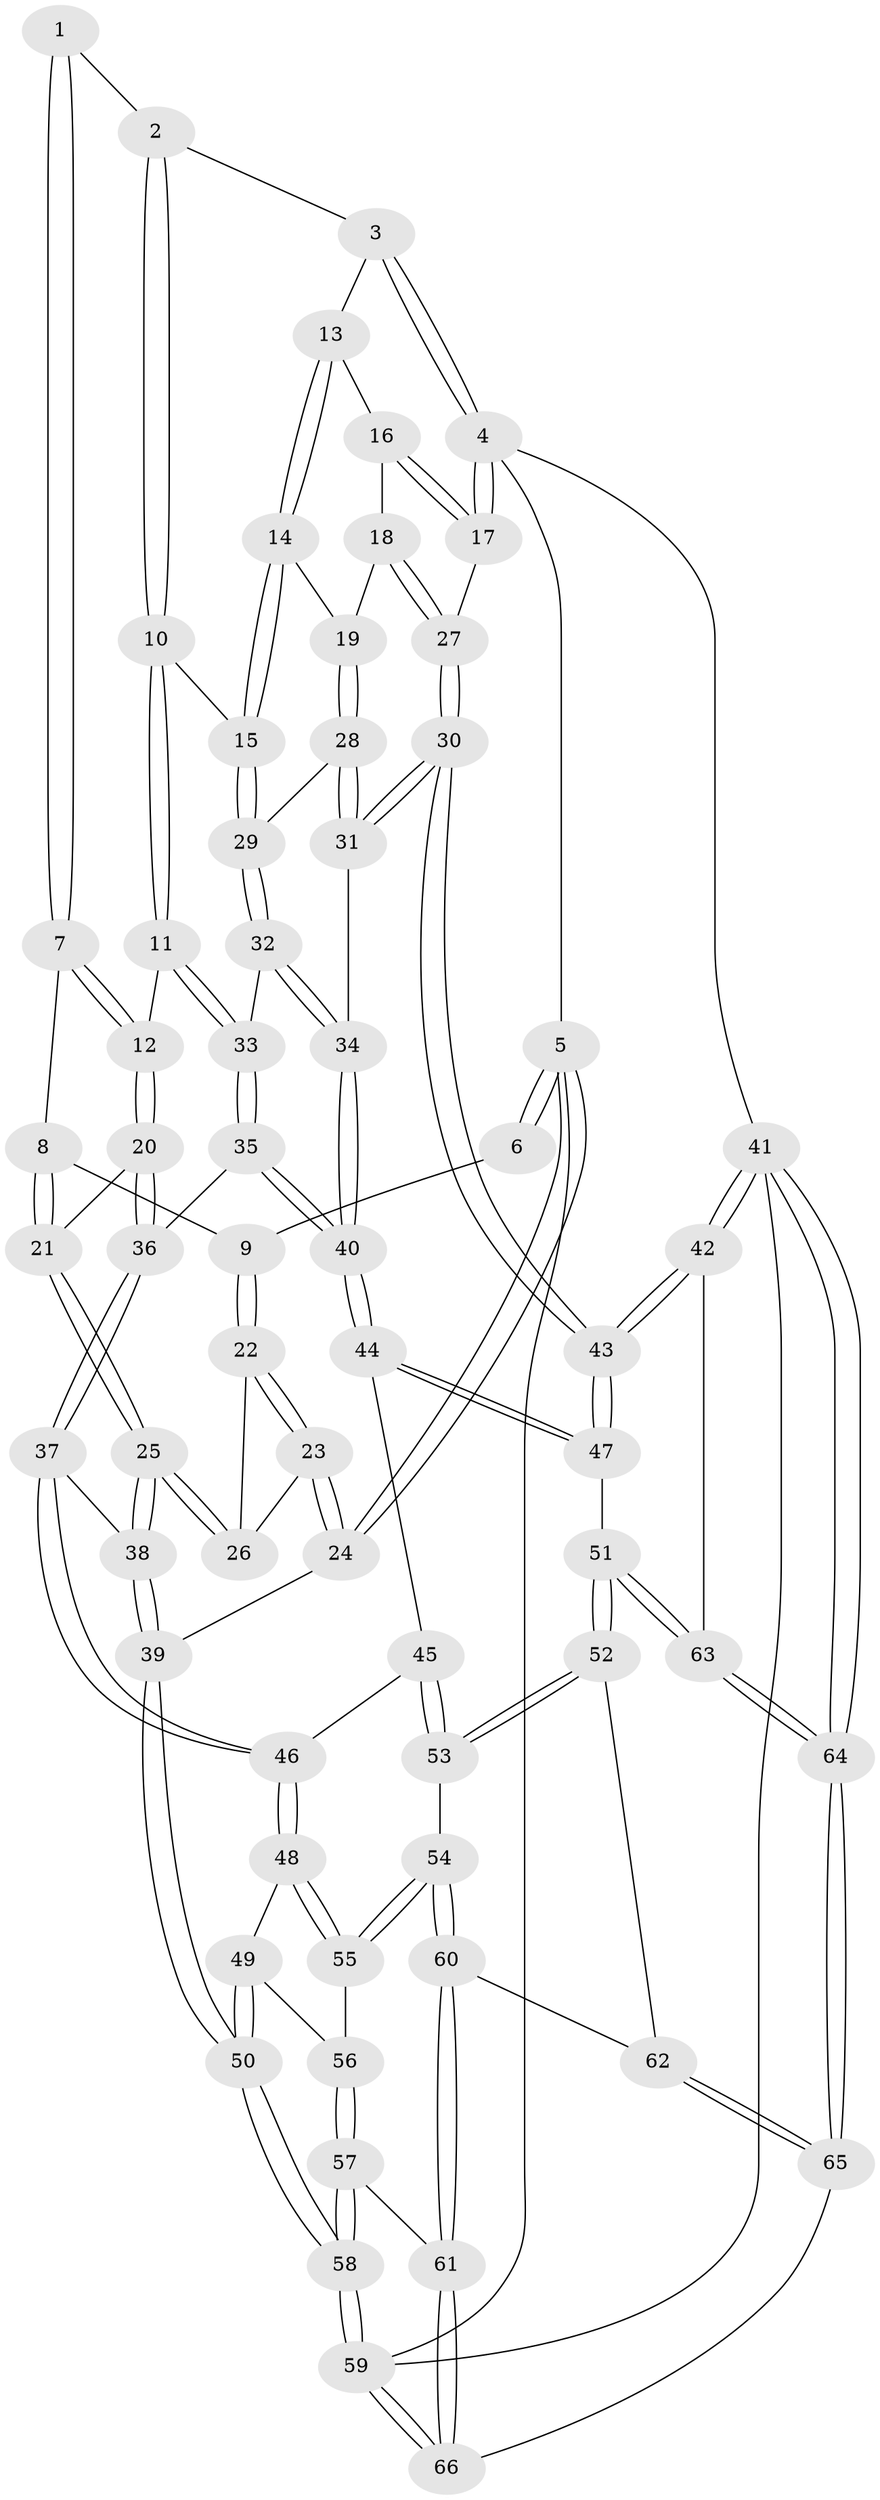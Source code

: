 // coarse degree distribution, {2: 0.1, 3: 0.625, 4: 0.2, 6: 0.05, 5: 0.025}
// Generated by graph-tools (version 1.1) at 2025/54/03/04/25 22:54:10]
// undirected, 66 vertices, 162 edges
graph export_dot {
  node [color=gray90,style=filled];
  1 [pos="+0.39491405732199325+0"];
  2 [pos="+0.5143183889666266+0"];
  3 [pos="+0.6317632833288479+0"];
  4 [pos="+1+0"];
  5 [pos="+0+0"];
  6 [pos="+0.08439946938895221+0"];
  7 [pos="+0.31307041189198065+0.15317383136876037"];
  8 [pos="+0.1902749785651648+0.16651413979878069"];
  9 [pos="+0.18404000887223346+0.1659373875319249"];
  10 [pos="+0.5385689911920238+0.18464364249232437"];
  11 [pos="+0.5081350916563987+0.2028242256830459"];
  12 [pos="+0.4085938188019977+0.23319201398945022"];
  13 [pos="+0.7316729226072703+0.051393666333656815"];
  14 [pos="+0.7015301139444698+0.12130087628575151"];
  15 [pos="+0.5673586285564477+0.19688092593064968"];
  16 [pos="+0.8286683992103627+0.09953381254042658"];
  17 [pos="+1+0"];
  18 [pos="+0.8053070018957716+0.202852204673066"];
  19 [pos="+0.8016134295046395+0.20722105231103932"];
  20 [pos="+0.36936549566103055+0.31773768396058194"];
  21 [pos="+0.2941578317837224+0.3223113161818211"];
  22 [pos="+0.15572402744848513+0.19127616428104388"];
  23 [pos="+0+0.23056860894770956"];
  24 [pos="+0+0.23361464011709474"];
  25 [pos="+0.1865918486508644+0.3680634791152647"];
  26 [pos="+0.18199266754600238+0.3572698312718746"];
  27 [pos="+1+0.16167097808077668"];
  28 [pos="+0.7893865260893662+0.243352170319256"];
  29 [pos="+0.6022661301116313+0.23120442379674913"];
  30 [pos="+0.9829956108915978+0.5237890543352826"];
  31 [pos="+0.8437650791872894+0.4024625163876912"];
  32 [pos="+0.6415670195348604+0.3719841017769611"];
  33 [pos="+0.5147582461166111+0.35147973124857135"];
  34 [pos="+0.644968523161154+0.3797027815683508"];
  35 [pos="+0.48057536272487134+0.4453217519093807"];
  36 [pos="+0.39890546939661803+0.43799924622393505"];
  37 [pos="+0.3453860018649393+0.5016702981206678"];
  38 [pos="+0.16572633532305098+0.44742286865183717"];
  39 [pos="+0+0.6068096523364792"];
  40 [pos="+0.5675606190003204+0.48744439567086656"];
  41 [pos="+1+1"];
  42 [pos="+1+0.6995571145918269"];
  43 [pos="+0.9818720747743181+0.6615939178793684"];
  44 [pos="+0.6079414031918817+0.614389921308036"];
  45 [pos="+0.5049746436852628+0.6537470031520218"];
  46 [pos="+0.3547822890752234+0.6392153195968983"];
  47 [pos="+0.7600889037237165+0.6861555461380928"];
  48 [pos="+0.3297980264219276+0.6653375000341872"];
  49 [pos="+0.1282566762220317+0.6932620023583628"];
  50 [pos="+0+0.6356699507500341"];
  51 [pos="+0.6253175222252563+0.858512775099487"];
  52 [pos="+0.5721828316177704+0.8617770291113407"];
  53 [pos="+0.4907378226655997+0.7930886104192101"];
  54 [pos="+0.37055360210173577+0.8317607941001748"];
  55 [pos="+0.3665739760010362+0.8257453955804902"];
  56 [pos="+0.20991488245678736+0.8334072643989677"];
  57 [pos="+0.20898446935856788+0.9019744960441812"];
  58 [pos="+0+1"];
  59 [pos="+0+1"];
  60 [pos="+0.37615644207890847+0.9153924394160112"];
  61 [pos="+0.3281300844954685+1"];
  62 [pos="+0.5110231243225862+0.9107961175538759"];
  63 [pos="+0.6692522584773871+1"];
  64 [pos="+0.6690891931919355+1"];
  65 [pos="+0.5471683370555608+1"];
  66 [pos="+0.3264238954463939+1"];
  1 -- 2;
  1 -- 7;
  1 -- 7;
  2 -- 3;
  2 -- 10;
  2 -- 10;
  3 -- 4;
  3 -- 4;
  3 -- 13;
  4 -- 5;
  4 -- 17;
  4 -- 17;
  4 -- 41;
  5 -- 6;
  5 -- 6;
  5 -- 24;
  5 -- 24;
  5 -- 59;
  6 -- 9;
  7 -- 8;
  7 -- 12;
  7 -- 12;
  8 -- 9;
  8 -- 21;
  8 -- 21;
  9 -- 22;
  9 -- 22;
  10 -- 11;
  10 -- 11;
  10 -- 15;
  11 -- 12;
  11 -- 33;
  11 -- 33;
  12 -- 20;
  12 -- 20;
  13 -- 14;
  13 -- 14;
  13 -- 16;
  14 -- 15;
  14 -- 15;
  14 -- 19;
  15 -- 29;
  15 -- 29;
  16 -- 17;
  16 -- 17;
  16 -- 18;
  17 -- 27;
  18 -- 19;
  18 -- 27;
  18 -- 27;
  19 -- 28;
  19 -- 28;
  20 -- 21;
  20 -- 36;
  20 -- 36;
  21 -- 25;
  21 -- 25;
  22 -- 23;
  22 -- 23;
  22 -- 26;
  23 -- 24;
  23 -- 24;
  23 -- 26;
  24 -- 39;
  25 -- 26;
  25 -- 26;
  25 -- 38;
  25 -- 38;
  27 -- 30;
  27 -- 30;
  28 -- 29;
  28 -- 31;
  28 -- 31;
  29 -- 32;
  29 -- 32;
  30 -- 31;
  30 -- 31;
  30 -- 43;
  30 -- 43;
  31 -- 34;
  32 -- 33;
  32 -- 34;
  32 -- 34;
  33 -- 35;
  33 -- 35;
  34 -- 40;
  34 -- 40;
  35 -- 36;
  35 -- 40;
  35 -- 40;
  36 -- 37;
  36 -- 37;
  37 -- 38;
  37 -- 46;
  37 -- 46;
  38 -- 39;
  38 -- 39;
  39 -- 50;
  39 -- 50;
  40 -- 44;
  40 -- 44;
  41 -- 42;
  41 -- 42;
  41 -- 64;
  41 -- 64;
  41 -- 59;
  42 -- 43;
  42 -- 43;
  42 -- 63;
  43 -- 47;
  43 -- 47;
  44 -- 45;
  44 -- 47;
  44 -- 47;
  45 -- 46;
  45 -- 53;
  45 -- 53;
  46 -- 48;
  46 -- 48;
  47 -- 51;
  48 -- 49;
  48 -- 55;
  48 -- 55;
  49 -- 50;
  49 -- 50;
  49 -- 56;
  50 -- 58;
  50 -- 58;
  51 -- 52;
  51 -- 52;
  51 -- 63;
  51 -- 63;
  52 -- 53;
  52 -- 53;
  52 -- 62;
  53 -- 54;
  54 -- 55;
  54 -- 55;
  54 -- 60;
  54 -- 60;
  55 -- 56;
  56 -- 57;
  56 -- 57;
  57 -- 58;
  57 -- 58;
  57 -- 61;
  58 -- 59;
  58 -- 59;
  59 -- 66;
  59 -- 66;
  60 -- 61;
  60 -- 61;
  60 -- 62;
  61 -- 66;
  61 -- 66;
  62 -- 65;
  62 -- 65;
  63 -- 64;
  63 -- 64;
  64 -- 65;
  64 -- 65;
  65 -- 66;
}
